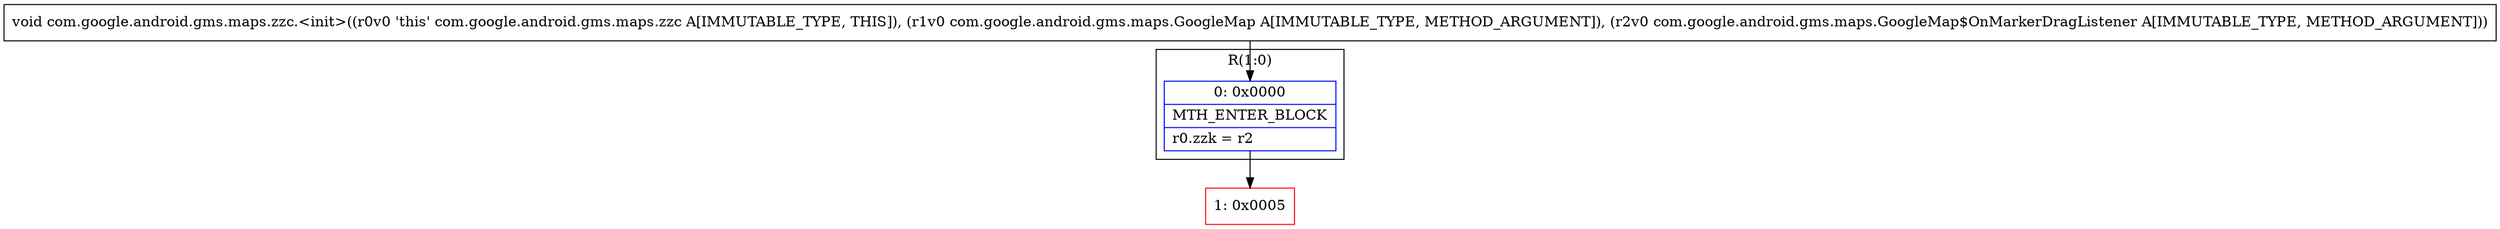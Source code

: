 digraph "CFG forcom.google.android.gms.maps.zzc.\<init\>(Lcom\/google\/android\/gms\/maps\/GoogleMap;Lcom\/google\/android\/gms\/maps\/GoogleMap$OnMarkerDragListener;)V" {
subgraph cluster_Region_617645576 {
label = "R(1:0)";
node [shape=record,color=blue];
Node_0 [shape=record,label="{0\:\ 0x0000|MTH_ENTER_BLOCK\l|r0.zzk = r2\l}"];
}
Node_1 [shape=record,color=red,label="{1\:\ 0x0005}"];
MethodNode[shape=record,label="{void com.google.android.gms.maps.zzc.\<init\>((r0v0 'this' com.google.android.gms.maps.zzc A[IMMUTABLE_TYPE, THIS]), (r1v0 com.google.android.gms.maps.GoogleMap A[IMMUTABLE_TYPE, METHOD_ARGUMENT]), (r2v0 com.google.android.gms.maps.GoogleMap$OnMarkerDragListener A[IMMUTABLE_TYPE, METHOD_ARGUMENT])) }"];
MethodNode -> Node_0;
Node_0 -> Node_1;
}


